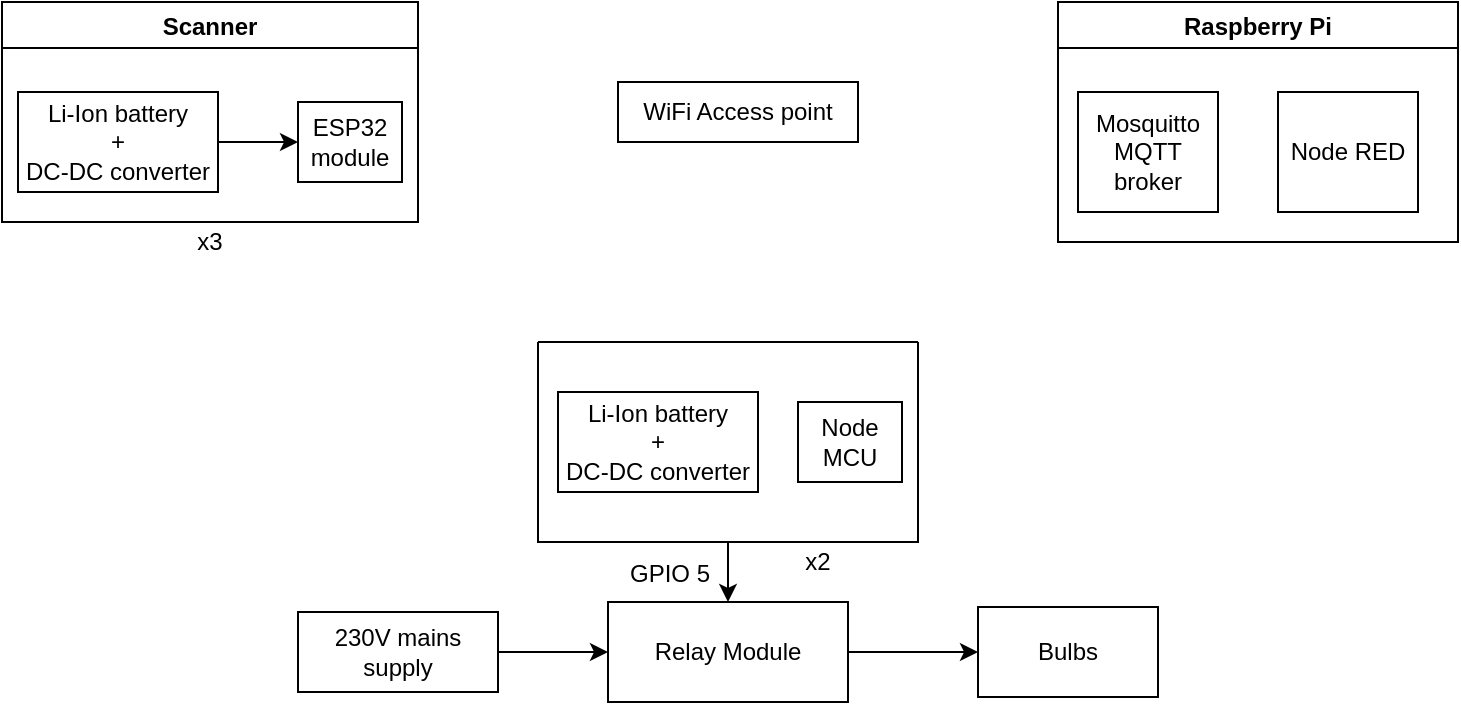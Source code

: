 <mxfile version="14.8.5" type="device"><diagram id="ck-lMhhD7yIOffqb4PAl" name="Page-1"><mxGraphModel dx="1038" dy="579" grid="1" gridSize="10" guides="1" tooltips="1" connect="1" arrows="1" fold="1" page="1" pageScale="1" pageWidth="827" pageHeight="1169" math="0" shadow="0"><root><mxCell id="0"/><mxCell id="1" parent="0"/><mxCell id="psMo7pnqs1HWhpH1nI9x-1" value="" style="shape=image;html=1;verticalAlign=top;verticalLabelPosition=bottom;labelBackgroundColor=#ffffff;imageAspect=0;aspect=fixed;image=https://cdn4.iconfinder.com/data/icons/basic-user-interface-elements/700/wlan-connect-wifi-signal-wireless-internet-128.png;direction=south;" vertex="1" parent="1"><mxGeometry x="270" y="110" width="50" height="50" as="geometry"/></mxCell><mxCell id="psMo7pnqs1HWhpH1nI9x-4" value="" style="edgeStyle=orthogonalEdgeStyle;rounded=0;orthogonalLoop=1;jettySize=auto;html=1;" edge="1" parent="1" source="psMo7pnqs1HWhpH1nI9x-2" target="psMo7pnqs1HWhpH1nI9x-3"><mxGeometry relative="1" as="geometry"/></mxCell><mxCell id="psMo7pnqs1HWhpH1nI9x-2" value="Li-Ion battery &lt;br&gt;+&lt;br&gt;DC-DC converter" style="rounded=0;whiteSpace=wrap;html=1;" vertex="1" parent="1"><mxGeometry x="50" y="125" width="100" height="50" as="geometry"/></mxCell><mxCell id="psMo7pnqs1HWhpH1nI9x-3" value="ESP32 module" style="rounded=0;whiteSpace=wrap;html=1;" vertex="1" parent="1"><mxGeometry x="190" y="130" width="52" height="40" as="geometry"/></mxCell><mxCell id="psMo7pnqs1HWhpH1nI9x-12" value="Scanner" style="swimlane;" vertex="1" parent="1"><mxGeometry x="42" y="80" width="208" height="110" as="geometry"/></mxCell><mxCell id="psMo7pnqs1HWhpH1nI9x-13" value="x3" style="text;html=1;strokeColor=none;fillColor=none;align=center;verticalAlign=middle;whiteSpace=wrap;rounded=0;" vertex="1" parent="1"><mxGeometry x="126" y="190" width="40" height="20" as="geometry"/></mxCell><mxCell id="psMo7pnqs1HWhpH1nI9x-14" value="WiFi Access point" style="rounded=0;whiteSpace=wrap;html=1;" vertex="1" parent="1"><mxGeometry x="350" y="120" width="120" height="30" as="geometry"/></mxCell><mxCell id="psMo7pnqs1HWhpH1nI9x-15" value="Raspberry Pi" style="swimlane;" vertex="1" parent="1"><mxGeometry x="570" y="80" width="200" height="120" as="geometry"/></mxCell><mxCell id="psMo7pnqs1HWhpH1nI9x-16" value="Mosquitto MQTT broker" style="whiteSpace=wrap;html=1;" vertex="1" parent="psMo7pnqs1HWhpH1nI9x-15"><mxGeometry x="10" y="45" width="70" height="60" as="geometry"/></mxCell><mxCell id="psMo7pnqs1HWhpH1nI9x-17" value="Node RED" style="whiteSpace=wrap;html=1;" vertex="1" parent="psMo7pnqs1HWhpH1nI9x-15"><mxGeometry x="110" y="45" width="70" height="60" as="geometry"/></mxCell><mxCell id="psMo7pnqs1HWhpH1nI9x-18" value="" style="shape=image;html=1;verticalAlign=top;verticalLabelPosition=bottom;labelBackgroundColor=#ffffff;imageAspect=0;aspect=fixed;image=https://cdn4.iconfinder.com/data/icons/basic-user-interface-elements/700/wlan-connect-wifi-signal-wireless-internet-128.png;direction=north;" vertex="1" parent="1"><mxGeometry x="500" y="115" width="50" height="50" as="geometry"/></mxCell><mxCell id="psMo7pnqs1HWhpH1nI9x-30" value="" style="edgeStyle=orthogonalEdgeStyle;rounded=0;orthogonalLoop=1;jettySize=auto;html=1;" edge="1" parent="1" source="psMo7pnqs1HWhpH1nI9x-25" target="psMo7pnqs1HWhpH1nI9x-29"><mxGeometry relative="1" as="geometry"/></mxCell><mxCell id="psMo7pnqs1HWhpH1nI9x-25" value="" style="swimlane;startSize=0;" vertex="1" parent="1"><mxGeometry x="310" y="250" width="190" height="100" as="geometry"/></mxCell><mxCell id="psMo7pnqs1HWhpH1nI9x-26" value="Li-Ion battery &lt;br&gt;+&lt;br&gt;DC-DC converter" style="rounded=0;whiteSpace=wrap;html=1;" vertex="1" parent="psMo7pnqs1HWhpH1nI9x-25"><mxGeometry x="10" y="25" width="100" height="50" as="geometry"/></mxCell><mxCell id="psMo7pnqs1HWhpH1nI9x-27" value="Node&lt;br&gt;MCU" style="rounded=0;whiteSpace=wrap;html=1;" vertex="1" parent="psMo7pnqs1HWhpH1nI9x-25"><mxGeometry x="130" y="30" width="52" height="40" as="geometry"/></mxCell><mxCell id="psMo7pnqs1HWhpH1nI9x-28" value="" style="shape=image;html=1;verticalAlign=top;verticalLabelPosition=bottom;labelBackgroundColor=#ffffff;imageAspect=0;aspect=fixed;image=https://cdn4.iconfinder.com/data/icons/basic-user-interface-elements/700/wlan-connect-wifi-signal-wireless-internet-128.png;direction=east;" vertex="1" parent="1"><mxGeometry x="385" y="180" width="50" height="50" as="geometry"/></mxCell><mxCell id="psMo7pnqs1HWhpH1nI9x-33" value="" style="edgeStyle=orthogonalEdgeStyle;rounded=0;orthogonalLoop=1;jettySize=auto;html=1;" edge="1" parent="1" source="psMo7pnqs1HWhpH1nI9x-29" target="psMo7pnqs1HWhpH1nI9x-32"><mxGeometry relative="1" as="geometry"/></mxCell><mxCell id="psMo7pnqs1HWhpH1nI9x-29" value="Relay Module" style="rounded=0;whiteSpace=wrap;html=1;" vertex="1" parent="1"><mxGeometry x="345" y="380" width="120" height="50" as="geometry"/></mxCell><mxCell id="psMo7pnqs1HWhpH1nI9x-31" value="x2" style="text;html=1;strokeColor=none;fillColor=none;align=center;verticalAlign=middle;whiteSpace=wrap;rounded=0;" vertex="1" parent="1"><mxGeometry x="430" y="350" width="40" height="20" as="geometry"/></mxCell><mxCell id="psMo7pnqs1HWhpH1nI9x-32" value="Bulbs" style="rounded=0;whiteSpace=wrap;html=1;" vertex="1" parent="1"><mxGeometry x="530" y="382.5" width="90" height="45" as="geometry"/></mxCell><mxCell id="psMo7pnqs1HWhpH1nI9x-38" value="" style="edgeStyle=orthogonalEdgeStyle;rounded=0;orthogonalLoop=1;jettySize=auto;html=1;" edge="1" parent="1" source="psMo7pnqs1HWhpH1nI9x-37" target="psMo7pnqs1HWhpH1nI9x-29"><mxGeometry relative="1" as="geometry"/></mxCell><mxCell id="psMo7pnqs1HWhpH1nI9x-37" value="230V mains supply" style="rounded=0;whiteSpace=wrap;html=1;" vertex="1" parent="1"><mxGeometry x="190" y="385" width="100" height="40" as="geometry"/></mxCell><mxCell id="psMo7pnqs1HWhpH1nI9x-39" value="GPIO 5" style="text;html=1;strokeColor=none;fillColor=none;align=center;verticalAlign=middle;whiteSpace=wrap;rounded=0;" vertex="1" parent="1"><mxGeometry x="351" y="356" width="50" height="20" as="geometry"/></mxCell></root></mxGraphModel></diagram></mxfile>
